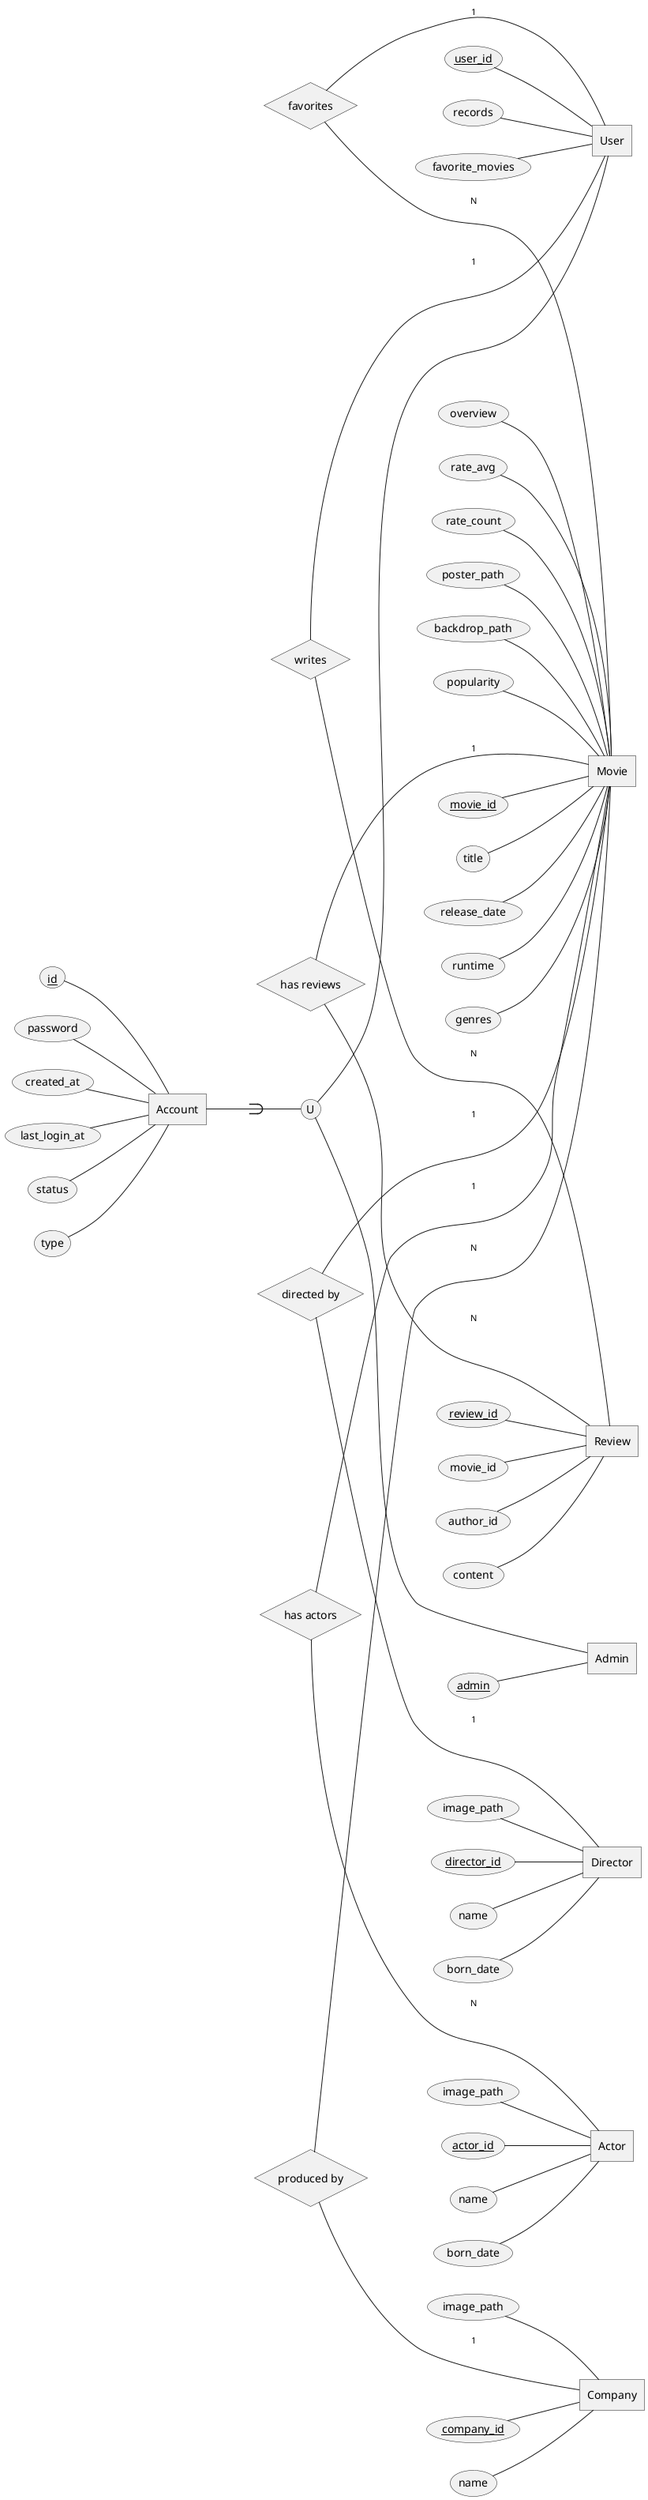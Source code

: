@startchen
left to right direction

entity "Account" as ACCOUNT {
  "id" as ID <<key>>
  "password" as Password
  "created_at" as CreatedAt
  "last_login_at" as LastLogin
  "status" as Status
  "type" as Type
}

entity "User" as USER {
  "user_id" as UserID <<key>>
  "records" as Records
  "favorite_movies" as FavoriteMovies
}

entity "Admin" as ADMIN {
  "admin" as AdminID <<key>>
}

entity "Movie" as MOVIE {
  "movie_id" as MovieID <<key>>
  "title" as Title
  "release_date" as ReleaseDate
  "runtime" as Runtime
  "genres" as Genres
  "overview" as Overview
  "rate_avg" as RateAvg
  "rate_count" as RateCount
  "poster_path" as PosterPath
  "backdrop_path" as BackdropPath
  "popularity" as Popularity
}

entity "Director" as DIRECTOR {
  "director_id" as DirectorID <<key>>
  "name" as Name
  "born_date" as BornDate
  "image_path" as ImagePath
}

entity "Actor" as ACTOR {
  "actor_id" as ActorID <<key>>
  "name" as Name
  "born_date" as BornDate
  "image_path" as ImagePath
}

entity "Company" as COMPANY {
  "company_id" as CompanyID <<key>>
  "name" as Name
  "image_path" as ImagePath
}

entity "Review" as REVIEW {
  "review_id" as ReviewID <<key>>
  "movie_id" as MovieID <<FK>>
  "author_id" as AuthorID <<FK>>
  "content" as Content
}

ACCOUNT ->- U { USER, ADMIN }

' Relationships
relationship "favorites" as FAVORITES {
}

relationship "writes" as WRITES {
}

relationship "has reviews" as HAS_REVIEWS {
}

relationship "directed by" as DIRECTED_BY {
}

relationship "has actors" as HAS_ACTORS {
}

relationship "produced by" as PRODUCED_BY {
}

FAVORITES -1- USER
FAVORITES -N- MOVIE

WRITES -1- USER
WRITES -N- REVIEW

HAS_REVIEWS -1- MOVIE
HAS_REVIEWS -N- REVIEW

DIRECTED_BY -1- MOVIE
DIRECTED_BY -1- DIRECTOR

HAS_ACTORS -1- MOVIE
HAS_ACTORS -N- ACTOR

PRODUCED_BY -N- MOVIE
PRODUCED_BY -1- COMPANY

@endchen
